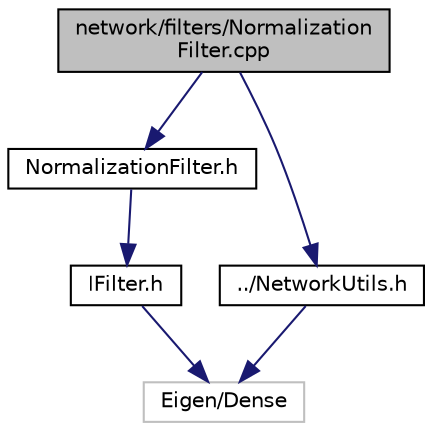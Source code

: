 digraph "network/filters/NormalizationFilter.cpp"
{
  edge [fontname="Helvetica",fontsize="10",labelfontname="Helvetica",labelfontsize="10"];
  node [fontname="Helvetica",fontsize="10",shape=record];
  Node1 [label="network/filters/Normalization\lFilter.cpp",height=0.2,width=0.4,color="black", fillcolor="grey75", style="filled", fontcolor="black"];
  Node1 -> Node2 [color="midnightblue",fontsize="10",style="solid",fontname="Helvetica"];
  Node2 [label="NormalizationFilter.h",height=0.2,width=0.4,color="black", fillcolor="white", style="filled",URL="$_normalization_filter_8h.html"];
  Node2 -> Node3 [color="midnightblue",fontsize="10",style="solid",fontname="Helvetica"];
  Node3 [label="IFilter.h",height=0.2,width=0.4,color="black", fillcolor="white", style="filled",URL="$_i_filter_8h.html"];
  Node3 -> Node4 [color="midnightblue",fontsize="10",style="solid",fontname="Helvetica"];
  Node4 [label="Eigen/Dense",height=0.2,width=0.4,color="grey75", fillcolor="white", style="filled"];
  Node1 -> Node5 [color="midnightblue",fontsize="10",style="solid",fontname="Helvetica"];
  Node5 [label="../NetworkUtils.h",height=0.2,width=0.4,color="black", fillcolor="white", style="filled",URL="$_network_utils_8h.html"];
  Node5 -> Node4 [color="midnightblue",fontsize="10",style="solid",fontname="Helvetica"];
}
